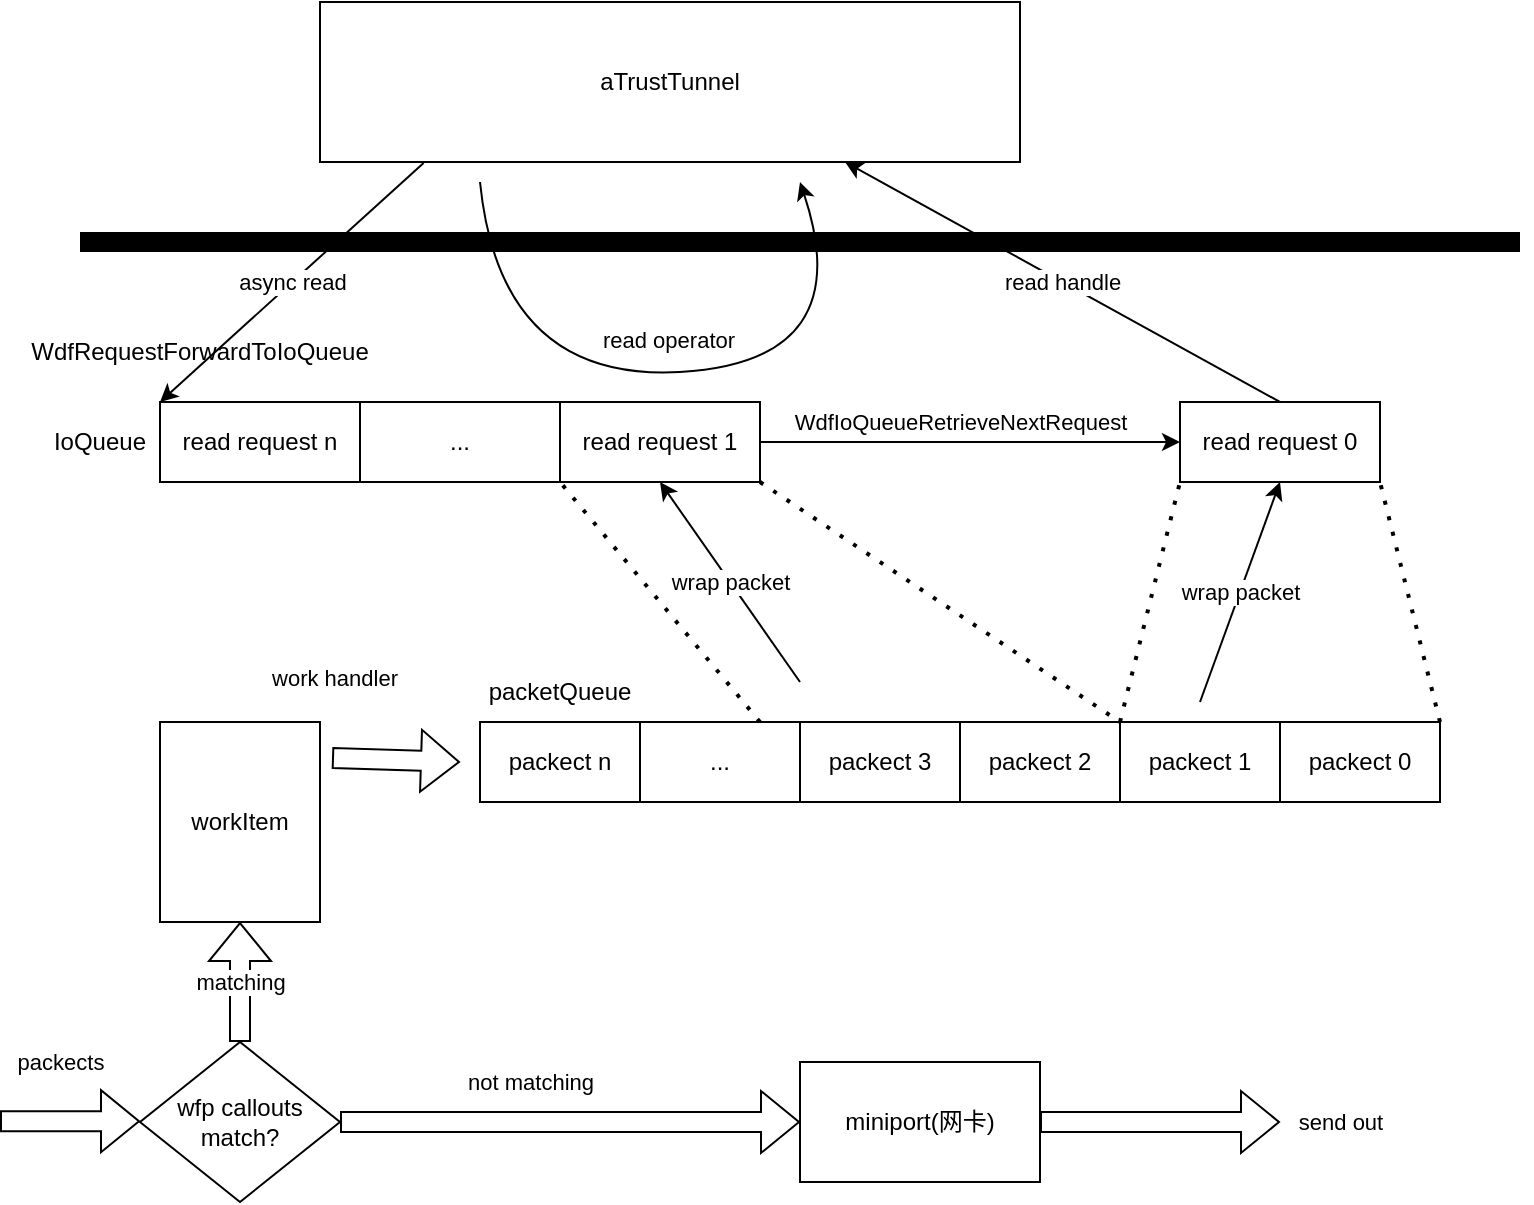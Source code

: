 <mxfile version="17.4.6" type="github">
  <diagram id="4BoJa4-GdhIkyzQr5frF" name="Page-1">
    <mxGraphModel dx="1106" dy="564" grid="1" gridSize="10" guides="1" tooltips="1" connect="1" arrows="1" fold="1" page="1" pageScale="1" pageWidth="827" pageHeight="1169" math="0" shadow="0">
      <root>
        <mxCell id="0" />
        <mxCell id="1" parent="0" />
        <mxCell id="MFjtI2Jwyj0SVyVRnn8q-8" value="aTrustTunnel" style="rounded=0;whiteSpace=wrap;html=1;" vertex="1" parent="1">
          <mxGeometry x="194" y="160" width="350" height="80" as="geometry" />
        </mxCell>
        <mxCell id="MFjtI2Jwyj0SVyVRnn8q-9" value="async read" style="endArrow=classic;html=1;rounded=0;exitX=0.148;exitY=1.006;exitDx=0;exitDy=0;exitPerimeter=0;entryX=0;entryY=0;entryDx=0;entryDy=0;" edge="1" parent="1" source="MFjtI2Jwyj0SVyVRnn8q-8" target="MFjtI2Jwyj0SVyVRnn8q-10">
          <mxGeometry width="50" height="50" relative="1" as="geometry">
            <mxPoint x="334" y="320" as="sourcePoint" />
            <mxPoint x="214" y="350" as="targetPoint" />
          </mxGeometry>
        </mxCell>
        <mxCell id="MFjtI2Jwyj0SVyVRnn8q-10" value="read request n" style="rounded=0;whiteSpace=wrap;html=1;" vertex="1" parent="1">
          <mxGeometry x="114" y="360" width="100" height="40" as="geometry" />
        </mxCell>
        <mxCell id="MFjtI2Jwyj0SVyVRnn8q-11" value="&lt;span&gt;...&lt;/span&gt;" style="rounded=0;whiteSpace=wrap;html=1;" vertex="1" parent="1">
          <mxGeometry x="214" y="360" width="100" height="40" as="geometry" />
        </mxCell>
        <mxCell id="MFjtI2Jwyj0SVyVRnn8q-12" value="read request 1" style="rounded=0;whiteSpace=wrap;html=1;" vertex="1" parent="1">
          <mxGeometry x="314" y="360" width="100" height="40" as="geometry" />
        </mxCell>
        <mxCell id="MFjtI2Jwyj0SVyVRnn8q-13" value="read request 0" style="rounded=0;whiteSpace=wrap;html=1;" vertex="1" parent="1">
          <mxGeometry x="624" y="360" width="100" height="40" as="geometry" />
        </mxCell>
        <mxCell id="MFjtI2Jwyj0SVyVRnn8q-14" value="IoQueue" style="text;html=1;strokeColor=none;fillColor=none;align=center;verticalAlign=middle;whiteSpace=wrap;rounded=0;" vertex="1" parent="1">
          <mxGeometry x="54" y="365" width="60" height="30" as="geometry" />
        </mxCell>
        <mxCell id="MFjtI2Jwyj0SVyVRnn8q-18" value="packect n" style="rounded=0;whiteSpace=wrap;html=1;" vertex="1" parent="1">
          <mxGeometry x="274" y="520" width="80" height="40" as="geometry" />
        </mxCell>
        <mxCell id="MFjtI2Jwyj0SVyVRnn8q-19" value="&lt;span&gt;...&lt;/span&gt;" style="rounded=0;whiteSpace=wrap;html=1;" vertex="1" parent="1">
          <mxGeometry x="354" y="520" width="80" height="40" as="geometry" />
        </mxCell>
        <mxCell id="MFjtI2Jwyj0SVyVRnn8q-20" value="&lt;span&gt;packect 3&lt;/span&gt;" style="rounded=0;whiteSpace=wrap;html=1;" vertex="1" parent="1">
          <mxGeometry x="434" y="520" width="80" height="40" as="geometry" />
        </mxCell>
        <mxCell id="MFjtI2Jwyj0SVyVRnn8q-21" value="&lt;span&gt;packect 2&lt;/span&gt;" style="rounded=0;whiteSpace=wrap;html=1;" vertex="1" parent="1">
          <mxGeometry x="514" y="520" width="80" height="40" as="geometry" />
        </mxCell>
        <mxCell id="MFjtI2Jwyj0SVyVRnn8q-22" value="&lt;span&gt;packect 1&lt;/span&gt;" style="rounded=0;whiteSpace=wrap;html=1;" vertex="1" parent="1">
          <mxGeometry x="594" y="520" width="80" height="40" as="geometry" />
        </mxCell>
        <mxCell id="MFjtI2Jwyj0SVyVRnn8q-23" value="&lt;span&gt;packect 0&lt;/span&gt;" style="rounded=0;whiteSpace=wrap;html=1;" vertex="1" parent="1">
          <mxGeometry x="674" y="520" width="80" height="40" as="geometry" />
        </mxCell>
        <mxCell id="MFjtI2Jwyj0SVyVRnn8q-36" value="read handle" style="endArrow=classic;html=1;rounded=0;exitX=0.5;exitY=0;exitDx=0;exitDy=0;entryX=0.75;entryY=1;entryDx=0;entryDy=0;" edge="1" parent="1" source="MFjtI2Jwyj0SVyVRnn8q-13" target="MFjtI2Jwyj0SVyVRnn8q-8">
          <mxGeometry width="50" height="50" relative="1" as="geometry">
            <mxPoint x="424" y="320" as="sourcePoint" />
            <mxPoint x="474" y="270" as="targetPoint" />
          </mxGeometry>
        </mxCell>
        <mxCell id="MFjtI2Jwyj0SVyVRnn8q-40" value="work handler" style="shape=flexArrow;endArrow=classic;html=1;rounded=0;exitX=1.075;exitY=0.18;exitDx=0;exitDy=0;exitPerimeter=0;" edge="1" parent="1" source="MFjtI2Jwyj0SVyVRnn8q-60">
          <mxGeometry x="-1" y="40" width="50" height="50" relative="1" as="geometry">
            <mxPoint x="214" y="539.5" as="sourcePoint" />
            <mxPoint x="264" y="540" as="targetPoint" />
            <mxPoint as="offset" />
          </mxGeometry>
        </mxCell>
        <mxCell id="MFjtI2Jwyj0SVyVRnn8q-41" value="matching" style="shape=flexArrow;endArrow=classic;html=1;rounded=0;exitX=0.5;exitY=0;exitDx=0;exitDy=0;" edge="1" parent="1" source="MFjtI2Jwyj0SVyVRnn8q-55">
          <mxGeometry width="50" height="50" relative="1" as="geometry">
            <mxPoint x="174" y="640" as="sourcePoint" />
            <mxPoint x="154" y="620" as="targetPoint" />
          </mxGeometry>
        </mxCell>
        <mxCell id="MFjtI2Jwyj0SVyVRnn8q-42" value="" style="endArrow=none;dashed=1;html=1;dashPattern=1 3;strokeWidth=2;rounded=0;entryX=1;entryY=1;entryDx=0;entryDy=0;exitX=1;exitY=0;exitDx=0;exitDy=0;" edge="1" parent="1" source="MFjtI2Jwyj0SVyVRnn8q-23" target="MFjtI2Jwyj0SVyVRnn8q-13">
          <mxGeometry width="50" height="50" relative="1" as="geometry">
            <mxPoint x="564" y="500" as="sourcePoint" />
            <mxPoint x="614" y="450" as="targetPoint" />
          </mxGeometry>
        </mxCell>
        <mxCell id="MFjtI2Jwyj0SVyVRnn8q-43" value="" style="endArrow=none;dashed=1;html=1;dashPattern=1 3;strokeWidth=2;rounded=0;entryX=0;entryY=1;entryDx=0;entryDy=0;exitX=0;exitY=0;exitDx=0;exitDy=0;" edge="1" parent="1" source="MFjtI2Jwyj0SVyVRnn8q-22" target="MFjtI2Jwyj0SVyVRnn8q-13">
          <mxGeometry width="50" height="50" relative="1" as="geometry">
            <mxPoint x="464" y="500" as="sourcePoint" />
            <mxPoint x="514" y="450" as="targetPoint" />
          </mxGeometry>
        </mxCell>
        <mxCell id="MFjtI2Jwyj0SVyVRnn8q-44" value="" style="endArrow=none;dashed=1;html=1;dashPattern=1 3;strokeWidth=2;rounded=0;entryX=0;entryY=1;entryDx=0;entryDy=0;exitX=0.75;exitY=0;exitDx=0;exitDy=0;" edge="1" parent="1" source="MFjtI2Jwyj0SVyVRnn8q-19" target="MFjtI2Jwyj0SVyVRnn8q-12">
          <mxGeometry width="50" height="50" relative="1" as="geometry">
            <mxPoint x="304" y="480" as="sourcePoint" />
            <mxPoint x="354" y="430" as="targetPoint" />
          </mxGeometry>
        </mxCell>
        <mxCell id="MFjtI2Jwyj0SVyVRnn8q-46" value="wrap packet" style="endArrow=classic;html=1;rounded=0;entryX=0.5;entryY=1;entryDx=0;entryDy=0;" edge="1" parent="1" target="MFjtI2Jwyj0SVyVRnn8q-13">
          <mxGeometry width="50" height="50" relative="1" as="geometry">
            <mxPoint x="634" y="510" as="sourcePoint" />
            <mxPoint x="534" y="440" as="targetPoint" />
          </mxGeometry>
        </mxCell>
        <mxCell id="MFjtI2Jwyj0SVyVRnn8q-47" value="wrap packet" style="endArrow=classic;html=1;rounded=0;entryX=0.5;entryY=1;entryDx=0;entryDy=0;" edge="1" parent="1" target="MFjtI2Jwyj0SVyVRnn8q-12">
          <mxGeometry width="50" height="50" relative="1" as="geometry">
            <mxPoint x="434" y="500" as="sourcePoint" />
            <mxPoint x="434" y="410" as="targetPoint" />
          </mxGeometry>
        </mxCell>
        <mxCell id="MFjtI2Jwyj0SVyVRnn8q-48" value="read operator" style="curved=1;endArrow=classic;html=1;rounded=0;" edge="1" parent="1">
          <mxGeometry x="-0.009" y="16" width="50" height="50" relative="1" as="geometry">
            <mxPoint x="274" y="250" as="sourcePoint" />
            <mxPoint x="434" y="250" as="targetPoint" />
            <Array as="points">
              <mxPoint x="284" y="350" />
              <mxPoint x="464" y="340" />
            </Array>
            <mxPoint as="offset" />
          </mxGeometry>
        </mxCell>
        <mxCell id="MFjtI2Jwyj0SVyVRnn8q-49" value="" style="endArrow=none;html=1;rounded=0;strokeWidth=10;" edge="1" parent="1">
          <mxGeometry width="50" height="50" relative="1" as="geometry">
            <mxPoint x="74" y="280" as="sourcePoint" />
            <mxPoint x="794" y="280" as="targetPoint" />
          </mxGeometry>
        </mxCell>
        <mxCell id="MFjtI2Jwyj0SVyVRnn8q-50" value="packetQueue" style="text;html=1;strokeColor=none;fillColor=none;align=center;verticalAlign=middle;whiteSpace=wrap;rounded=0;" vertex="1" parent="1">
          <mxGeometry x="284" y="490" width="60" height="30" as="geometry" />
        </mxCell>
        <mxCell id="MFjtI2Jwyj0SVyVRnn8q-52" value="&lt;span style=&quot;font-size: 11px&quot;&gt;WdfIoQueueRetrieveNextRequest&lt;/span&gt;" style="endArrow=classic;html=1;rounded=0;strokeWidth=1;exitX=1;exitY=0.5;exitDx=0;exitDy=0;entryX=0;entryY=0.5;entryDx=0;entryDy=0;" edge="1" parent="1" source="MFjtI2Jwyj0SVyVRnn8q-12" target="MFjtI2Jwyj0SVyVRnn8q-13">
          <mxGeometry x="-0.048" y="10" width="50" height="50" relative="1" as="geometry">
            <mxPoint x="454" y="410" as="sourcePoint" />
            <mxPoint x="504" y="370" as="targetPoint" />
            <mxPoint as="offset" />
          </mxGeometry>
        </mxCell>
        <mxCell id="MFjtI2Jwyj0SVyVRnn8q-51" value="WdfRequestForwardToIoQueue" style="text;html=1;strokeColor=none;fillColor=none;align=center;verticalAlign=middle;whiteSpace=wrap;rounded=0;" vertex="1" parent="1">
          <mxGeometry x="34" y="320" width="200" height="30" as="geometry" />
        </mxCell>
        <mxCell id="MFjtI2Jwyj0SVyVRnn8q-53" value="" style="endArrow=none;dashed=1;html=1;dashPattern=1 3;strokeWidth=2;rounded=0;exitX=1;exitY=1;exitDx=0;exitDy=0;entryX=1;entryY=0;entryDx=0;entryDy=0;" edge="1" parent="1" source="MFjtI2Jwyj0SVyVRnn8q-12" target="MFjtI2Jwyj0SVyVRnn8q-21">
          <mxGeometry width="50" height="50" relative="1" as="geometry">
            <mxPoint x="464" y="470" as="sourcePoint" />
            <mxPoint x="514" y="420" as="targetPoint" />
          </mxGeometry>
        </mxCell>
        <mxCell id="MFjtI2Jwyj0SVyVRnn8q-55" value="&lt;span&gt;wfp callouts&lt;br&gt;match?&lt;br&gt;&lt;/span&gt;" style="rhombus;whiteSpace=wrap;html=1;" vertex="1" parent="1">
          <mxGeometry x="104" y="680" width="100" height="80" as="geometry" />
        </mxCell>
        <mxCell id="MFjtI2Jwyj0SVyVRnn8q-56" value="packects" style="shape=flexArrow;endArrow=classic;html=1;rounded=0;strokeWidth=1;" edge="1" parent="1">
          <mxGeometry x="-0.143" y="30" width="50" height="50" relative="1" as="geometry">
            <mxPoint x="34" y="719.58" as="sourcePoint" />
            <mxPoint x="104" y="719.58" as="targetPoint" />
            <mxPoint as="offset" />
          </mxGeometry>
        </mxCell>
        <mxCell id="MFjtI2Jwyj0SVyVRnn8q-57" value="not matching" style="shape=flexArrow;endArrow=classic;html=1;rounded=0;strokeWidth=1;exitX=1;exitY=0.5;exitDx=0;exitDy=0;entryX=0;entryY=0.5;entryDx=0;entryDy=0;" edge="1" parent="1" source="MFjtI2Jwyj0SVyVRnn8q-55" target="MFjtI2Jwyj0SVyVRnn8q-58">
          <mxGeometry x="-0.176" y="20" width="50" height="50" relative="1" as="geometry">
            <mxPoint x="244" y="750" as="sourcePoint" />
            <mxPoint x="374" y="720" as="targetPoint" />
            <mxPoint as="offset" />
          </mxGeometry>
        </mxCell>
        <mxCell id="MFjtI2Jwyj0SVyVRnn8q-58" value="miniport(网卡)" style="rounded=0;whiteSpace=wrap;html=1;" vertex="1" parent="1">
          <mxGeometry x="434" y="690" width="120" height="60" as="geometry" />
        </mxCell>
        <mxCell id="MFjtI2Jwyj0SVyVRnn8q-59" value="send out" style="shape=flexArrow;endArrow=classic;html=1;rounded=0;strokeWidth=1;exitX=1;exitY=0.5;exitDx=0;exitDy=0;" edge="1" parent="1" source="MFjtI2Jwyj0SVyVRnn8q-58">
          <mxGeometry x="1" y="30" width="50" height="50" relative="1" as="geometry">
            <mxPoint x="684" y="750" as="sourcePoint" />
            <mxPoint x="674" y="720" as="targetPoint" />
            <mxPoint x="30" y="30" as="offset" />
          </mxGeometry>
        </mxCell>
        <mxCell id="MFjtI2Jwyj0SVyVRnn8q-60" value="workItem" style="rounded=0;whiteSpace=wrap;html=1;" vertex="1" parent="1">
          <mxGeometry x="114" y="520" width="80" height="100" as="geometry" />
        </mxCell>
      </root>
    </mxGraphModel>
  </diagram>
</mxfile>
